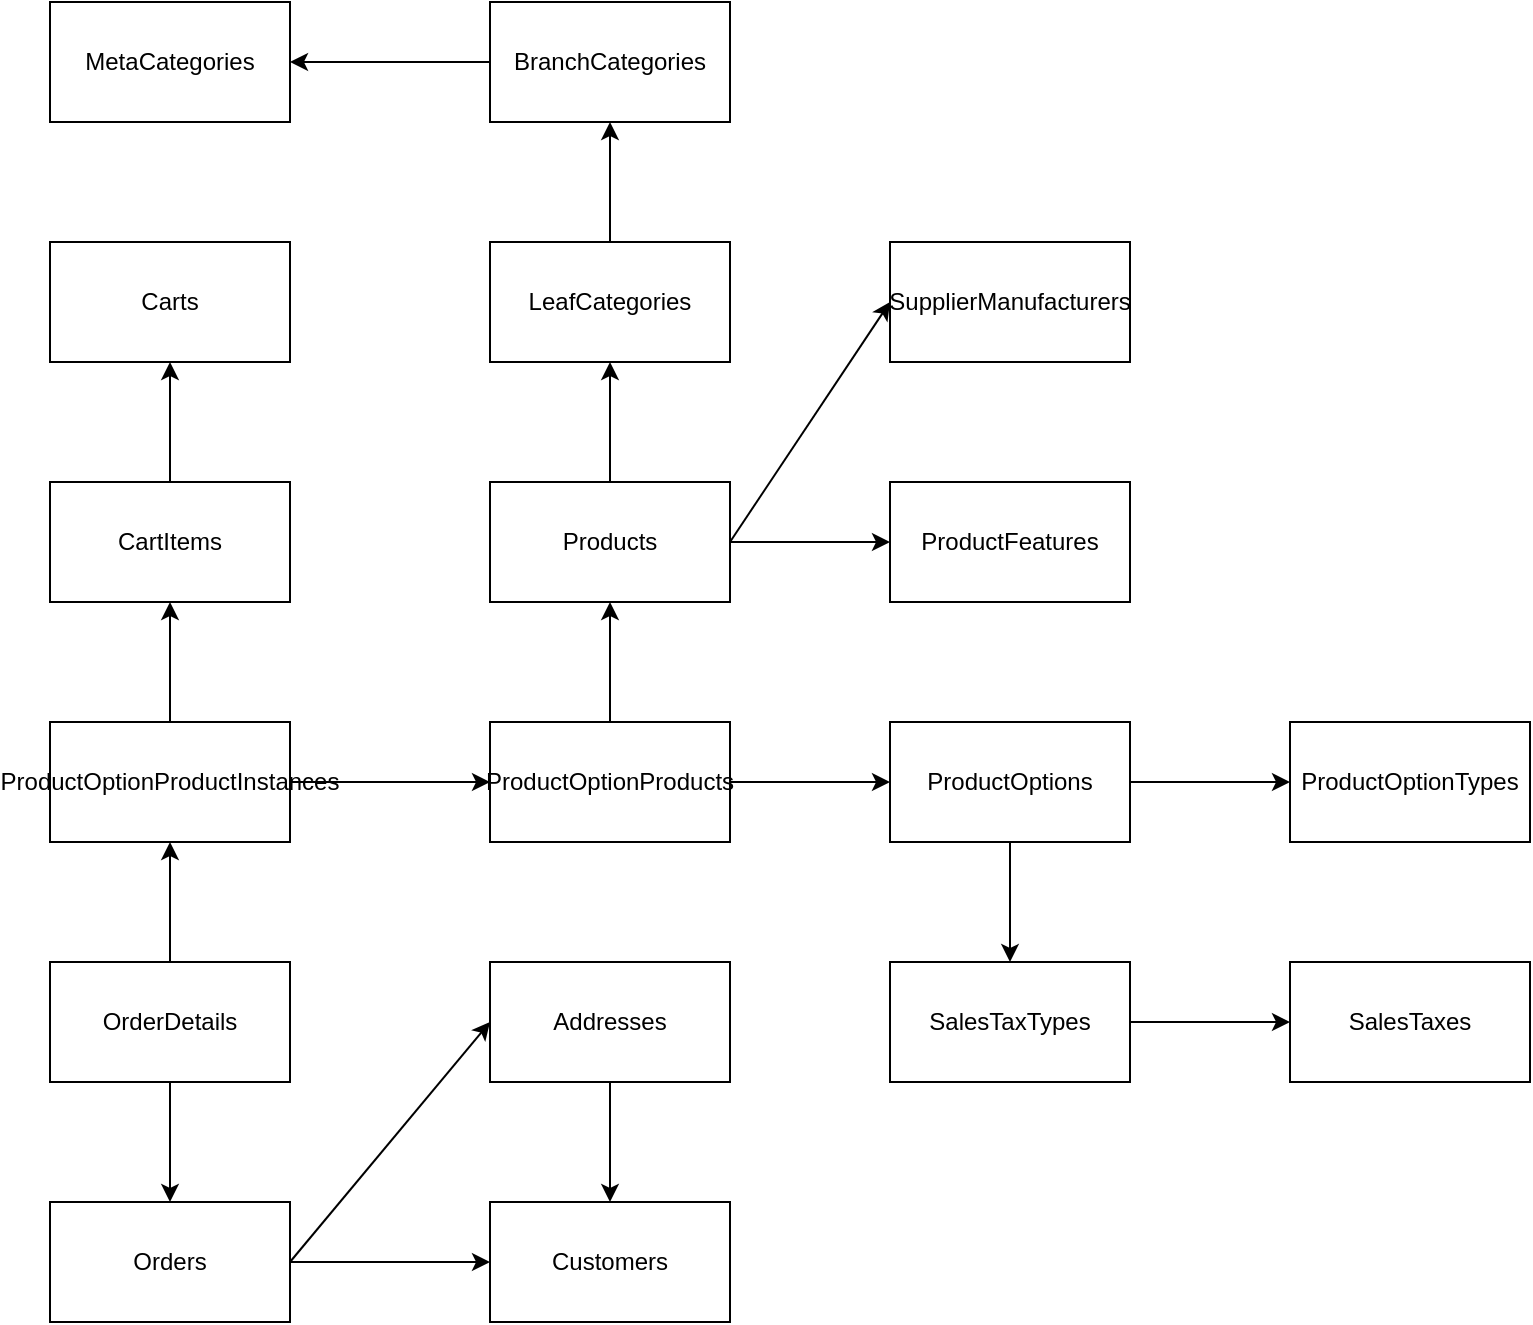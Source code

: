 <mxfile version="14.6.13" type="device"><diagram name="Page-1" id="efa7a0a1-bf9b-a30e-e6df-94a7791c09e9"><mxGraphModel dx="1256" dy="693" grid="1" gridSize="10" guides="1" tooltips="1" connect="1" arrows="1" fold="1" page="1" pageScale="1" pageWidth="826" pageHeight="1169" background="#ffffff" math="0" shadow="0"><root><mxCell id="0"/><mxCell id="1" parent="0"/><mxCell id="WgD4Hq1Nuh9X2xoLaQJU-114" value="CartItems" style="rounded=0;whiteSpace=wrap;html=1;" vertex="1" parent="1"><mxGeometry x="50" y="510" width="120" height="60" as="geometry"/></mxCell><mxCell id="WgD4Hq1Nuh9X2xoLaQJU-115" value="Carts" style="rounded=0;whiteSpace=wrap;html=1;" vertex="1" parent="1"><mxGeometry x="50" y="390" width="120" height="60" as="geometry"/></mxCell><mxCell id="WgD4Hq1Nuh9X2xoLaQJU-116" value="" style="endArrow=classic;html=1;exitX=0.5;exitY=0;exitDx=0;exitDy=0;entryX=0.5;entryY=1;entryDx=0;entryDy=0;" edge="1" parent="1" source="WgD4Hq1Nuh9X2xoLaQJU-114" target="WgD4Hq1Nuh9X2xoLaQJU-115"><mxGeometry width="50" height="50" relative="1" as="geometry"><mxPoint x="240" y="470" as="sourcePoint"/><mxPoint x="130" y="470" as="targetPoint"/></mxGeometry></mxCell><mxCell id="WgD4Hq1Nuh9X2xoLaQJU-117" value="OrderDetails" style="rounded=0;whiteSpace=wrap;html=1;" vertex="1" parent="1"><mxGeometry x="50" y="750" width="120" height="60" as="geometry"/></mxCell><mxCell id="WgD4Hq1Nuh9X2xoLaQJU-118" value="Orders" style="rounded=0;whiteSpace=wrap;html=1;" vertex="1" parent="1"><mxGeometry x="50" y="870" width="120" height="60" as="geometry"/></mxCell><mxCell id="WgD4Hq1Nuh9X2xoLaQJU-119" value="" style="endArrow=classic;html=1;exitX=0.5;exitY=1;exitDx=0;exitDy=0;entryX=0.5;entryY=0;entryDx=0;entryDy=0;" edge="1" parent="1" source="WgD4Hq1Nuh9X2xoLaQJU-117" target="WgD4Hq1Nuh9X2xoLaQJU-118"><mxGeometry width="50" height="50" relative="1" as="geometry"><mxPoint x="20" y="1050" as="sourcePoint"/><mxPoint x="70" y="1000" as="targetPoint"/></mxGeometry></mxCell><mxCell id="WgD4Hq1Nuh9X2xoLaQJU-120" value="Customers" style="rounded=0;whiteSpace=wrap;html=1;" vertex="1" parent="1"><mxGeometry x="270" y="870" width="120" height="60" as="geometry"/></mxCell><mxCell id="WgD4Hq1Nuh9X2xoLaQJU-121" value="Addresses" style="rounded=0;whiteSpace=wrap;html=1;" vertex="1" parent="1"><mxGeometry x="270" y="750" width="120" height="60" as="geometry"/></mxCell><mxCell id="WgD4Hq1Nuh9X2xoLaQJU-122" value="" style="endArrow=classic;html=1;entryX=0.5;entryY=0;entryDx=0;entryDy=0;exitX=0.5;exitY=1;exitDx=0;exitDy=0;" edge="1" parent="1" source="WgD4Hq1Nuh9X2xoLaQJU-121" target="WgD4Hq1Nuh9X2xoLaQJU-120"><mxGeometry width="50" height="50" relative="1" as="geometry"><mxPoint x="20" y="1050" as="sourcePoint"/><mxPoint x="70" y="1000" as="targetPoint"/></mxGeometry></mxCell><mxCell id="WgD4Hq1Nuh9X2xoLaQJU-123" value="" style="endArrow=classic;html=1;entryX=0;entryY=0.5;entryDx=0;entryDy=0;exitX=1;exitY=0.5;exitDx=0;exitDy=0;" edge="1" parent="1" source="WgD4Hq1Nuh9X2xoLaQJU-118" target="WgD4Hq1Nuh9X2xoLaQJU-120"><mxGeometry width="50" height="50" relative="1" as="geometry"><mxPoint x="20" y="1050" as="sourcePoint"/><mxPoint x="70" y="1000" as="targetPoint"/></mxGeometry></mxCell><mxCell id="WgD4Hq1Nuh9X2xoLaQJU-124" value="" style="endArrow=classic;html=1;entryX=0;entryY=0.5;entryDx=0;entryDy=0;" edge="1" parent="1" target="WgD4Hq1Nuh9X2xoLaQJU-121"><mxGeometry width="50" height="50" relative="1" as="geometry"><mxPoint x="170" y="900" as="sourcePoint"/><mxPoint x="70" y="1000" as="targetPoint"/></mxGeometry></mxCell><mxCell id="WgD4Hq1Nuh9X2xoLaQJU-125" value="ProductOptionProductInstances" style="rounded=0;whiteSpace=wrap;html=1;" vertex="1" parent="1"><mxGeometry x="50" y="630" width="120" height="60" as="geometry"/></mxCell><mxCell id="WgD4Hq1Nuh9X2xoLaQJU-126" value="ProductOptionProducts" style="rounded=0;whiteSpace=wrap;html=1;" vertex="1" parent="1"><mxGeometry x="270" y="630" width="120" height="60" as="geometry"/></mxCell><mxCell id="WgD4Hq1Nuh9X2xoLaQJU-127" value="ProductOptions" style="rounded=0;whiteSpace=wrap;html=1;" vertex="1" parent="1"><mxGeometry x="470" y="630" width="120" height="60" as="geometry"/></mxCell><mxCell id="WgD4Hq1Nuh9X2xoLaQJU-128" value="" style="endArrow=classic;html=1;entryX=0.5;entryY=1;entryDx=0;entryDy=0;exitX=0.5;exitY=0;exitDx=0;exitDy=0;" edge="1" parent="1" source="WgD4Hq1Nuh9X2xoLaQJU-117" target="WgD4Hq1Nuh9X2xoLaQJU-125"><mxGeometry width="50" height="50" relative="1" as="geometry"><mxPoint x="240" y="810" as="sourcePoint"/><mxPoint x="290" y="760" as="targetPoint"/></mxGeometry></mxCell><mxCell id="WgD4Hq1Nuh9X2xoLaQJU-129" value="SalesTaxes" style="rounded=0;whiteSpace=wrap;html=1;" vertex="1" parent="1"><mxGeometry x="670" y="750" width="120" height="60" as="geometry"/></mxCell><mxCell id="WgD4Hq1Nuh9X2xoLaQJU-130" value="SalesTaxTypes" style="rounded=0;whiteSpace=wrap;html=1;" vertex="1" parent="1"><mxGeometry x="470" y="750" width="120" height="60" as="geometry"/></mxCell><mxCell id="WgD4Hq1Nuh9X2xoLaQJU-131" value="" style="endArrow=classic;html=1;entryX=0;entryY=0.5;entryDx=0;entryDy=0;exitX=1;exitY=0.5;exitDx=0;exitDy=0;" edge="1" parent="1" source="WgD4Hq1Nuh9X2xoLaQJU-125" target="WgD4Hq1Nuh9X2xoLaQJU-126"><mxGeometry width="50" height="50" relative="1" as="geometry"><mxPoint x="240" y="810" as="sourcePoint"/><mxPoint x="290" y="760" as="targetPoint"/></mxGeometry></mxCell><mxCell id="WgD4Hq1Nuh9X2xoLaQJU-132" value="Products" style="rounded=0;whiteSpace=wrap;html=1;" vertex="1" parent="1"><mxGeometry x="270" y="510" width="120" height="60" as="geometry"/></mxCell><mxCell id="WgD4Hq1Nuh9X2xoLaQJU-133" value="" style="endArrow=classic;html=1;entryX=0.5;entryY=1;entryDx=0;entryDy=0;exitX=0.5;exitY=0;exitDx=0;exitDy=0;" edge="1" parent="1" source="WgD4Hq1Nuh9X2xoLaQJU-126" target="WgD4Hq1Nuh9X2xoLaQJU-132"><mxGeometry width="50" height="50" relative="1" as="geometry"><mxPoint x="260" y="680" as="sourcePoint"/><mxPoint x="310" y="630" as="targetPoint"/></mxGeometry></mxCell><mxCell id="WgD4Hq1Nuh9X2xoLaQJU-134" value="" style="endArrow=classic;html=1;entryX=0;entryY=0.5;entryDx=0;entryDy=0;exitX=1;exitY=0.5;exitDx=0;exitDy=0;" edge="1" parent="1" source="WgD4Hq1Nuh9X2xoLaQJU-126" target="WgD4Hq1Nuh9X2xoLaQJU-127"><mxGeometry width="50" height="50" relative="1" as="geometry"><mxPoint x="260" y="680" as="sourcePoint"/><mxPoint x="310" y="630" as="targetPoint"/></mxGeometry></mxCell><mxCell id="WgD4Hq1Nuh9X2xoLaQJU-135" value="ProductOptionTypes" style="rounded=0;whiteSpace=wrap;html=1;" vertex="1" parent="1"><mxGeometry x="670" y="630" width="120" height="60" as="geometry"/></mxCell><mxCell id="WgD4Hq1Nuh9X2xoLaQJU-136" value="" style="endArrow=classic;html=1;entryX=0;entryY=0.5;entryDx=0;entryDy=0;exitX=1;exitY=0.5;exitDx=0;exitDy=0;" edge="1" parent="1" source="WgD4Hq1Nuh9X2xoLaQJU-127" target="WgD4Hq1Nuh9X2xoLaQJU-135"><mxGeometry width="50" height="50" relative="1" as="geometry"><mxPoint x="320" y="680" as="sourcePoint"/><mxPoint x="370" y="630" as="targetPoint"/></mxGeometry></mxCell><mxCell id="WgD4Hq1Nuh9X2xoLaQJU-137" value="" style="endArrow=classic;html=1;entryX=0.5;entryY=1;entryDx=0;entryDy=0;exitX=0.5;exitY=0;exitDx=0;exitDy=0;" edge="1" parent="1" source="WgD4Hq1Nuh9X2xoLaQJU-125" target="WgD4Hq1Nuh9X2xoLaQJU-114"><mxGeometry width="50" height="50" relative="1" as="geometry"><mxPoint x="320" y="680" as="sourcePoint"/><mxPoint x="370" y="630" as="targetPoint"/></mxGeometry></mxCell><mxCell id="WgD4Hq1Nuh9X2xoLaQJU-138" value="" style="endArrow=classic;html=1;exitX=0.5;exitY=1;exitDx=0;exitDy=0;entryX=0.5;entryY=0;entryDx=0;entryDy=0;" edge="1" parent="1" source="WgD4Hq1Nuh9X2xoLaQJU-127" target="WgD4Hq1Nuh9X2xoLaQJU-130"><mxGeometry width="50" height="50" relative="1" as="geometry"><mxPoint x="320" y="680" as="sourcePoint"/><mxPoint x="510" y="730" as="targetPoint"/></mxGeometry></mxCell><mxCell id="WgD4Hq1Nuh9X2xoLaQJU-139" value="SupplierManufacturers" style="rounded=0;whiteSpace=wrap;html=1;" vertex="1" parent="1"><mxGeometry x="470" y="390" width="120" height="60" as="geometry"/></mxCell><mxCell id="WgD4Hq1Nuh9X2xoLaQJU-140" value="" style="endArrow=classic;html=1;entryX=0;entryY=0.5;entryDx=0;entryDy=0;exitX=1;exitY=0.5;exitDx=0;exitDy=0;" edge="1" parent="1" source="WgD4Hq1Nuh9X2xoLaQJU-132" target="WgD4Hq1Nuh9X2xoLaQJU-139"><mxGeometry width="50" height="50" relative="1" as="geometry"><mxPoint x="550" y="790" as="sourcePoint"/><mxPoint x="600" y="740" as="targetPoint"/></mxGeometry></mxCell><mxCell id="WgD4Hq1Nuh9X2xoLaQJU-141" value="" style="endArrow=classic;html=1;entryX=0;entryY=0.5;entryDx=0;entryDy=0;exitX=1;exitY=0.5;exitDx=0;exitDy=0;" edge="1" parent="1" source="WgD4Hq1Nuh9X2xoLaQJU-130" target="WgD4Hq1Nuh9X2xoLaQJU-129"><mxGeometry width="50" height="50" relative="1" as="geometry"><mxPoint x="620" y="710" as="sourcePoint"/><mxPoint x="370" y="630" as="targetPoint"/></mxGeometry></mxCell><mxCell id="WgD4Hq1Nuh9X2xoLaQJU-142" value="LeafCategories" style="rounded=0;whiteSpace=wrap;html=1;" vertex="1" parent="1"><mxGeometry x="270" y="390" width="120" height="60" as="geometry"/></mxCell><mxCell id="WgD4Hq1Nuh9X2xoLaQJU-143" value="" style="endArrow=classic;html=1;exitX=0.5;exitY=0;exitDx=0;exitDy=0;entryX=0.5;entryY=1;entryDx=0;entryDy=0;" edge="1" parent="1" source="WgD4Hq1Nuh9X2xoLaQJU-132" target="WgD4Hq1Nuh9X2xoLaQJU-142"><mxGeometry width="50" height="50" relative="1" as="geometry"><mxPoint x="330" y="470" as="sourcePoint"/><mxPoint x="380" y="420" as="targetPoint"/></mxGeometry></mxCell><mxCell id="WgD4Hq1Nuh9X2xoLaQJU-144" value="BranchCategories" style="rounded=0;whiteSpace=wrap;html=1;" vertex="1" parent="1"><mxGeometry x="270" y="270" width="120" height="60" as="geometry"/></mxCell><mxCell id="WgD4Hq1Nuh9X2xoLaQJU-145" value="" style="endArrow=classic;html=1;entryX=0.5;entryY=1;entryDx=0;entryDy=0;exitX=0.5;exitY=0;exitDx=0;exitDy=0;" edge="1" parent="1" source="WgD4Hq1Nuh9X2xoLaQJU-142" target="WgD4Hq1Nuh9X2xoLaQJU-144"><mxGeometry width="50" height="50" relative="1" as="geometry"><mxPoint x="330" y="470" as="sourcePoint"/><mxPoint x="380" y="420" as="targetPoint"/></mxGeometry></mxCell><mxCell id="WgD4Hq1Nuh9X2xoLaQJU-146" value="MetaCategories" style="rounded=0;whiteSpace=wrap;html=1;" vertex="1" parent="1"><mxGeometry x="50" y="270" width="120" height="60" as="geometry"/></mxCell><mxCell id="WgD4Hq1Nuh9X2xoLaQJU-147" value="" style="endArrow=classic;html=1;entryX=1;entryY=0.5;entryDx=0;entryDy=0;exitX=0;exitY=0.5;exitDx=0;exitDy=0;" edge="1" parent="1" source="WgD4Hq1Nuh9X2xoLaQJU-144" target="WgD4Hq1Nuh9X2xoLaQJU-146"><mxGeometry width="50" height="50" relative="1" as="geometry"><mxPoint x="330" y="570" as="sourcePoint"/><mxPoint x="380" y="520" as="targetPoint"/></mxGeometry></mxCell><mxCell id="WgD4Hq1Nuh9X2xoLaQJU-148" value="ProductFeatures" style="rounded=0;whiteSpace=wrap;html=1;" vertex="1" parent="1"><mxGeometry x="470" y="510" width="120" height="60" as="geometry"/></mxCell><mxCell id="WgD4Hq1Nuh9X2xoLaQJU-149" value="" style="endArrow=classic;html=1;entryX=0;entryY=0.5;entryDx=0;entryDy=0;exitX=1;exitY=0.5;exitDx=0;exitDy=0;" edge="1" parent="1" source="WgD4Hq1Nuh9X2xoLaQJU-132" target="WgD4Hq1Nuh9X2xoLaQJU-148"><mxGeometry width="50" height="50" relative="1" as="geometry"><mxPoint x="330" y="570" as="sourcePoint"/><mxPoint x="380" y="520" as="targetPoint"/></mxGeometry></mxCell></root></mxGraphModel></diagram></mxfile>